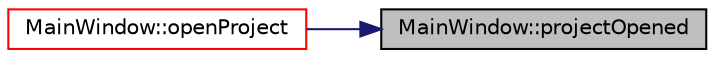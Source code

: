 digraph "MainWindow::projectOpened"
{
 // LATEX_PDF_SIZE
  edge [fontname="Helvetica",fontsize="10",labelfontname="Helvetica",labelfontsize="10"];
  node [fontname="Helvetica",fontsize="10",shape=record];
  rankdir="RL";
  Node1 [label="MainWindow::projectOpened",height=0.2,width=0.4,color="black", fillcolor="grey75", style="filled", fontcolor="black",tooltip=" "];
  Node1 -> Node2 [dir="back",color="midnightblue",fontsize="10",style="solid",fontname="Helvetica"];
  Node2 [label="MainWindow::openProject",height=0.2,width=0.4,color="red", fillcolor="white", style="filled",URL="$class_main_window.html#aabba421121a791ec3aa10a742f37790a",tooltip=" "];
}
